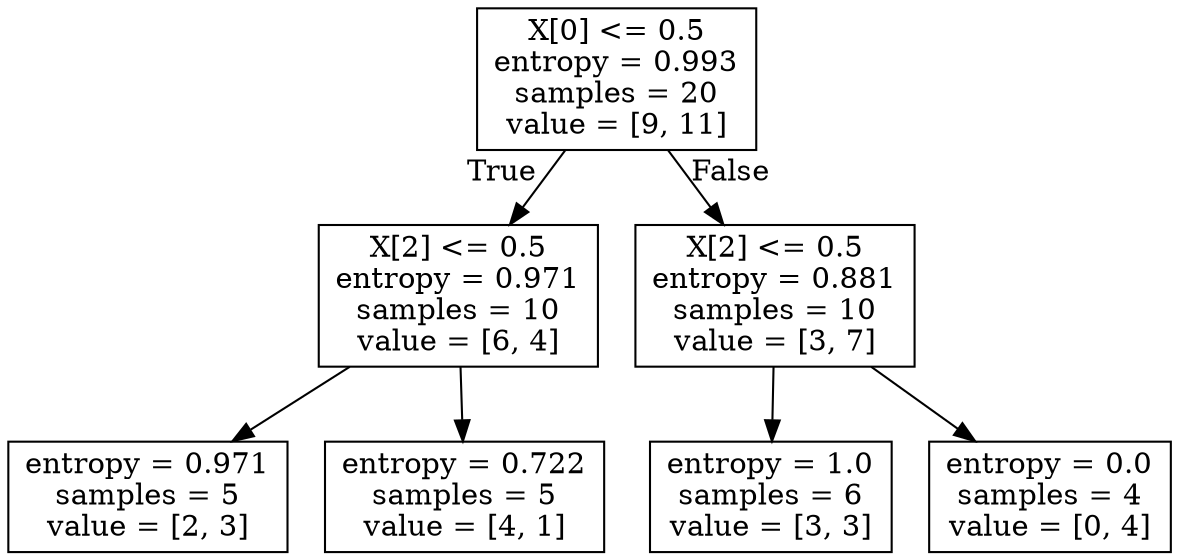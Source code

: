digraph Tree {
node [shape=box] ;
0 [label="X[0] <= 0.5\nentropy = 0.993\nsamples = 20\nvalue = [9, 11]"] ;
1 [label="X[2] <= 0.5\nentropy = 0.971\nsamples = 10\nvalue = [6, 4]"] ;
0 -> 1 [labeldistance=2.5, labelangle=45, headlabel="True"] ;
2 [label="entropy = 0.971\nsamples = 5\nvalue = [2, 3]"] ;
1 -> 2 ;
3 [label="entropy = 0.722\nsamples = 5\nvalue = [4, 1]"] ;
1 -> 3 ;
4 [label="X[2] <= 0.5\nentropy = 0.881\nsamples = 10\nvalue = [3, 7]"] ;
0 -> 4 [labeldistance=2.5, labelangle=-45, headlabel="False"] ;
5 [label="entropy = 1.0\nsamples = 6\nvalue = [3, 3]"] ;
4 -> 5 ;
6 [label="entropy = 0.0\nsamples = 4\nvalue = [0, 4]"] ;
4 -> 6 ;
}